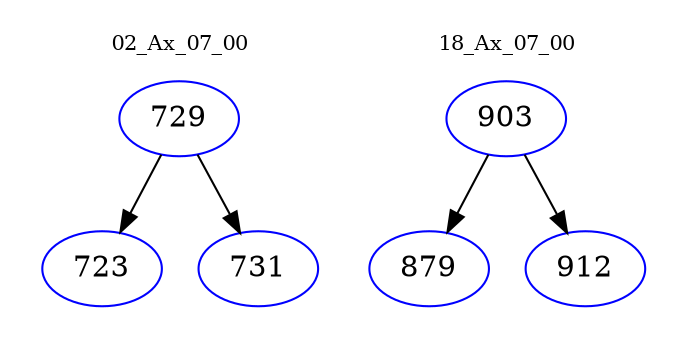 digraph{
subgraph cluster_0 {
color = white
label = "02_Ax_07_00";
fontsize=10;
T0_729 [label="729", color="blue"]
T0_729 -> T0_723 [color="black"]
T0_723 [label="723", color="blue"]
T0_729 -> T0_731 [color="black"]
T0_731 [label="731", color="blue"]
}
subgraph cluster_1 {
color = white
label = "18_Ax_07_00";
fontsize=10;
T1_903 [label="903", color="blue"]
T1_903 -> T1_879 [color="black"]
T1_879 [label="879", color="blue"]
T1_903 -> T1_912 [color="black"]
T1_912 [label="912", color="blue"]
}
}
